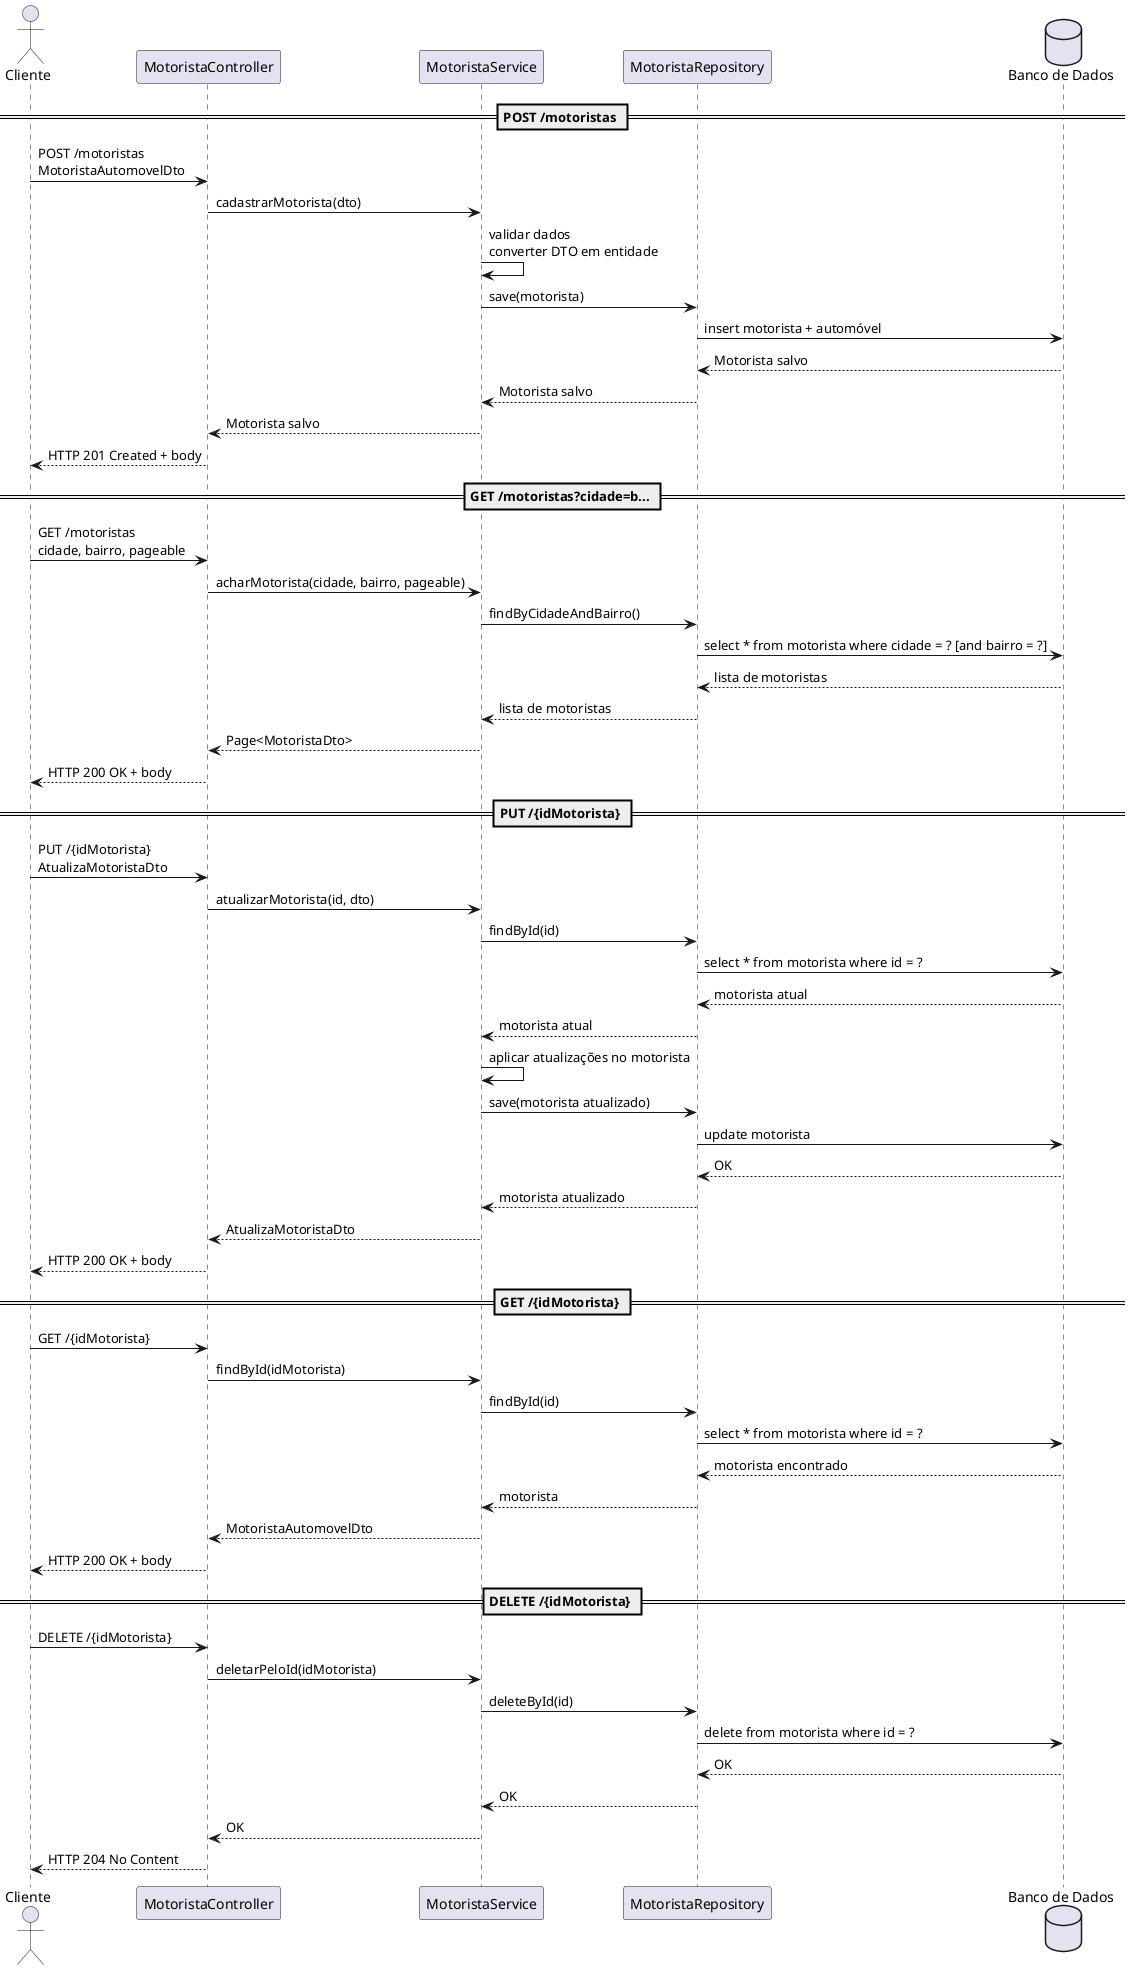 @startuml
actor Cliente
participant "MotoristaController" as Controller
participant "MotoristaService" as Service
participant "MotoristaRepository" as Repository
database "Banco de Dados" as DB

== POST /motoristas ==
Cliente -> Controller : POST /motoristas\nMotoristaAutomovelDto
Controller -> Service : cadastrarMotorista(dto)
Service -> Service : validar dados\nconverter DTO em entidade
Service -> Repository : save(motorista)
Repository -> DB : insert motorista + automóvel
DB --> Repository : Motorista salvo
Repository --> Service : Motorista salvo
Service --> Controller : Motorista salvo
Controller --> Cliente : HTTP 201 Created + body

== GET /motoristas?cidade=b... ==
Cliente -> Controller : GET /motoristas\ncidade, bairro, pageable
Controller -> Service : acharMotorista(cidade, bairro, pageable)
Service -> Repository : findByCidadeAndBairro()
Repository -> DB : select * from motorista where cidade = ? [and bairro = ?]
DB --> Repository : lista de motoristas
Repository --> Service : lista de motoristas
Service --> Controller : Page<MotoristaDto>
Controller --> Cliente : HTTP 200 OK + body

== PUT /{idMotorista} ==
Cliente -> Controller : PUT /{idMotorista}\nAtualizaMotoristaDto
Controller -> Service : atualizarMotorista(id, dto)
Service -> Repository : findById(id)
Repository -> DB : select * from motorista where id = ?
DB --> Repository : motorista atual
Repository --> Service : motorista atual
Service -> Service : aplicar atualizações no motorista
Service -> Repository : save(motorista atualizado)
Repository -> DB : update motorista
DB --> Repository : OK
Repository --> Service : motorista atualizado
Service --> Controller : AtualizaMotoristaDto
Controller --> Cliente : HTTP 200 OK + body

== GET /{idMotorista} ==
Cliente -> Controller : GET /{idMotorista}
Controller -> Service : findById(idMotorista)
Service -> Repository : findById(id)
Repository -> DB : select * from motorista where id = ?
DB --> Repository : motorista encontrado
Repository --> Service : motorista
Service --> Controller : MotoristaAutomovelDto
Controller --> Cliente : HTTP 200 OK + body

== DELETE /{idMotorista} ==
Cliente -> Controller : DELETE /{idMotorista}
Controller -> Service : deletarPeloId(idMotorista)
Service -> Repository : deleteById(id)
Repository -> DB : delete from motorista where id = ?
DB --> Repository : OK
Repository --> Service : OK
Service --> Controller : OK
Controller --> Cliente : HTTP 204 No Content

@enduml
